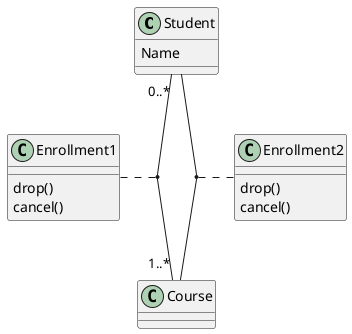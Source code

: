 @startuml
' left to right direction

' Class Definition
class Student {
    Name
}
class Course
class Enrollment1 {
    drop()
    cancel()
}
class Course
class Enrollment2 {
    drop()
    cancel()
}

' Class Relationships
Student "0..*" - "1..*" Course
(Student, Course) ... Enrollment1
(Student, Course) ... Enrollment2
@enduml
